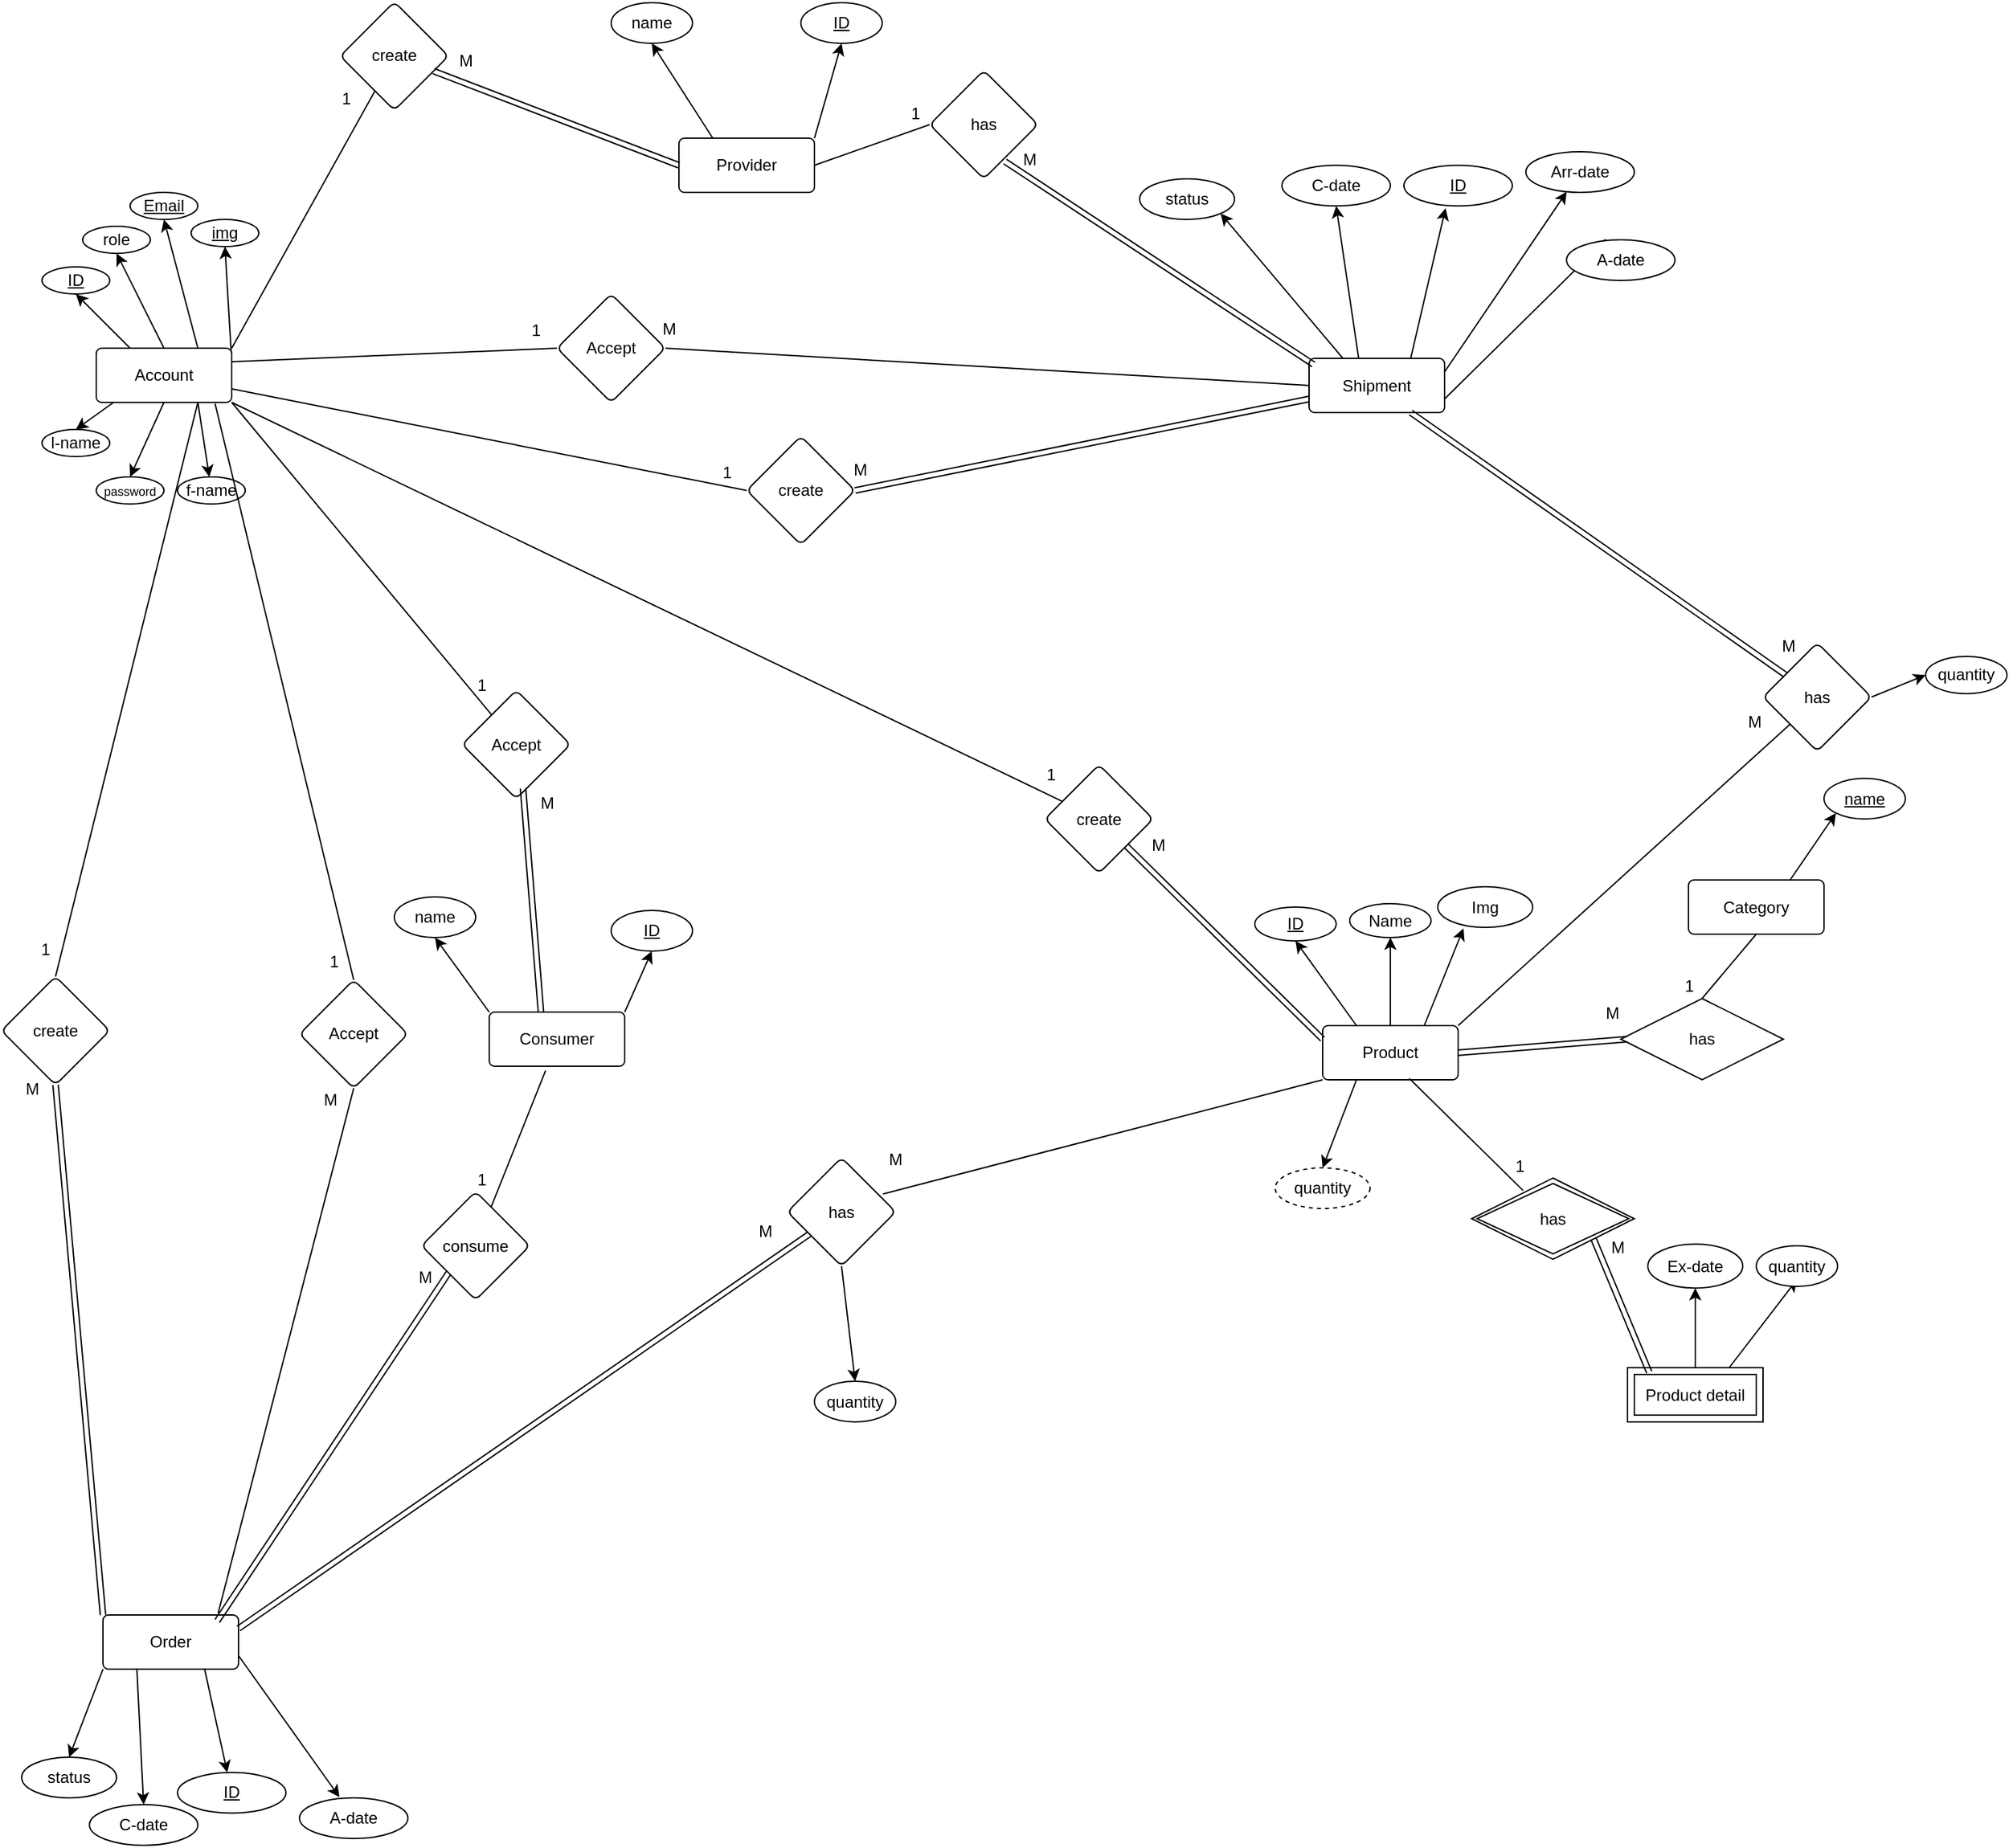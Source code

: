 <mxfile>
  <diagram id="D_y0IfP-aLZhVkoJl1Kb" name="Page-1">
    <mxGraphModel dx="4408" dy="2956" grid="1" gridSize="10" guides="1" tooltips="1" connect="1" arrows="1" fold="1" page="1" pageScale="1" pageWidth="850" pageHeight="1100" math="0" shadow="0">
      <root>
        <mxCell id="0" />
        <mxCell id="1" parent="0" />
        <mxCell id="10" style="edgeStyle=none;html=1;exitX=0.25;exitY=0;exitDx=0;exitDy=0;entryX=0.5;entryY=1;entryDx=0;entryDy=0;" parent="1" source="2" target="8" edge="1">
          <mxGeometry relative="1" as="geometry" />
        </mxCell>
        <mxCell id="12" style="edgeStyle=none;html=1;exitX=0.75;exitY=0;exitDx=0;exitDy=0;entryX=0.5;entryY=1;entryDx=0;entryDy=0;" parent="1" source="2" target="11" edge="1">
          <mxGeometry relative="1" as="geometry" />
        </mxCell>
        <mxCell id="18" style="edgeStyle=none;html=1;exitX=0.75;exitY=1;exitDx=0;exitDy=0;" parent="1" source="2" target="17" edge="1">
          <mxGeometry relative="1" as="geometry" />
        </mxCell>
        <mxCell id="20" style="edgeStyle=none;html=1;exitX=0.149;exitY=0.962;exitDx=0;exitDy=0;entryX=0.5;entryY=0;entryDx=0;entryDy=0;exitPerimeter=0;" parent="1" source="2" target="19" edge="1">
          <mxGeometry relative="1" as="geometry" />
        </mxCell>
        <mxCell id="25" style="edgeStyle=none;html=1;exitX=0.5;exitY=0;exitDx=0;exitDy=0;entryX=0.5;entryY=1;entryDx=0;entryDy=0;" parent="1" source="2" target="23" edge="1">
          <mxGeometry relative="1" as="geometry" />
        </mxCell>
        <mxCell id="26" style="edgeStyle=none;html=1;exitX=0.5;exitY=1;exitDx=0;exitDy=0;entryX=0.5;entryY=0;entryDx=0;entryDy=0;" parent="1" source="2" target="21" edge="1">
          <mxGeometry relative="1" as="geometry" />
        </mxCell>
        <mxCell id="28" style="edgeStyle=none;html=1;exitX=1;exitY=0.25;exitDx=0;exitDy=0;entryX=0.5;entryY=1;entryDx=0;entryDy=0;" parent="1" source="2" target="27" edge="1">
          <mxGeometry relative="1" as="geometry" />
        </mxCell>
        <mxCell id="2" value="Account" style="rounded=1;arcSize=10;whiteSpace=wrap;html=1;align=center;" parent="1" vertex="1">
          <mxGeometry x="80" y="155" width="100" height="40" as="geometry" />
        </mxCell>
        <mxCell id="74" style="edgeStyle=none;html=1;exitX=1;exitY=0.75;exitDx=0;exitDy=0;entryX=0.369;entryY=-0.019;entryDx=0;entryDy=0;entryPerimeter=0;" parent="1" source="4" target="73" edge="1">
          <mxGeometry relative="1" as="geometry" />
        </mxCell>
        <mxCell id="76" style="edgeStyle=none;html=1;exitX=1;exitY=0.25;exitDx=0;exitDy=0;" parent="1" source="4" target="75" edge="1">
          <mxGeometry relative="1" as="geometry" />
        </mxCell>
        <mxCell id="143" style="edgeStyle=none;html=1;exitX=0.25;exitY=0;exitDx=0;exitDy=0;entryX=1;entryY=1;entryDx=0;entryDy=0;" edge="1" parent="1" source="4" target="71">
          <mxGeometry relative="1" as="geometry" />
        </mxCell>
        <mxCell id="4" value="Shipment" style="rounded=1;arcSize=10;whiteSpace=wrap;html=1;align=center;" parent="1" vertex="1">
          <mxGeometry x="975" y="162.5" width="100" height="40" as="geometry" />
        </mxCell>
        <mxCell id="31" style="edgeStyle=none;html=1;exitX=0.25;exitY=0;exitDx=0;exitDy=0;entryX=0.5;entryY=1;entryDx=0;entryDy=0;" parent="1" source="5" target="30" edge="1">
          <mxGeometry relative="1" as="geometry" />
        </mxCell>
        <mxCell id="33" style="edgeStyle=none;html=1;exitX=0.5;exitY=0;exitDx=0;exitDy=0;entryX=0.5;entryY=1;entryDx=0;entryDy=0;" parent="1" source="5" target="32" edge="1">
          <mxGeometry relative="1" as="geometry" />
        </mxCell>
        <mxCell id="37" style="edgeStyle=none;html=1;exitX=0.75;exitY=0;exitDx=0;exitDy=0;entryX=0.5;entryY=0.833;entryDx=0;entryDy=0;entryPerimeter=0;" parent="1" source="58" target="36" edge="1">
          <mxGeometry relative="1" as="geometry">
            <mxPoint x="1295" y="925" as="sourcePoint" />
            <mxPoint x="1295" y="842.5" as="targetPoint" />
          </mxGeometry>
        </mxCell>
        <mxCell id="150" style="edgeStyle=none;html=1;exitX=0.25;exitY=1;exitDx=0;exitDy=0;entryX=0.5;entryY=0;entryDx=0;entryDy=0;" edge="1" parent="1" source="5" target="49">
          <mxGeometry relative="1" as="geometry" />
        </mxCell>
        <mxCell id="5" value="Product" style="rounded=1;arcSize=10;whiteSpace=wrap;html=1;align=center;" parent="1" vertex="1">
          <mxGeometry x="985" y="655" width="100" height="40" as="geometry" />
        </mxCell>
        <mxCell id="125" style="edgeStyle=none;html=1;exitX=1;exitY=0;exitDx=0;exitDy=0;entryX=0.5;entryY=1;entryDx=0;entryDy=0;" edge="1" parent="1" source="6" target="118">
          <mxGeometry relative="1" as="geometry" />
        </mxCell>
        <mxCell id="149" style="edgeStyle=none;html=1;exitX=0.25;exitY=0;exitDx=0;exitDy=0;entryX=0.5;entryY=1;entryDx=0;entryDy=0;" edge="1" parent="1" source="6" target="120">
          <mxGeometry relative="1" as="geometry" />
        </mxCell>
        <mxCell id="6" value="Provider" style="rounded=1;arcSize=10;whiteSpace=wrap;html=1;align=center;" parent="1" vertex="1">
          <mxGeometry x="510" width="100" height="40" as="geometry" />
        </mxCell>
        <mxCell id="8" value="&lt;u&gt;ID&lt;/u&gt;" style="ellipse;whiteSpace=wrap;html=1;align=center;" parent="1" vertex="1">
          <mxGeometry x="40" y="95" width="50" height="20" as="geometry" />
        </mxCell>
        <mxCell id="11" value="&lt;u&gt;Email&lt;/u&gt;" style="ellipse;whiteSpace=wrap;html=1;align=center;" parent="1" vertex="1">
          <mxGeometry x="105" y="40" width="50" height="20" as="geometry" />
        </mxCell>
        <mxCell id="17" value="f-name" style="ellipse;whiteSpace=wrap;html=1;align=center;" parent="1" vertex="1">
          <mxGeometry x="140" y="250" width="50" height="20" as="geometry" />
        </mxCell>
        <mxCell id="19" value="l-name" style="ellipse;whiteSpace=wrap;html=1;align=center;" parent="1" vertex="1">
          <mxGeometry x="40" y="215" width="50" height="20" as="geometry" />
        </mxCell>
        <mxCell id="21" value="&lt;font style=&quot;font-size: 9px;&quot;&gt;password&lt;/font&gt;" style="ellipse;whiteSpace=wrap;html=1;align=center;" parent="1" vertex="1">
          <mxGeometry x="80" y="250" width="50" height="20" as="geometry" />
        </mxCell>
        <mxCell id="23" value="role" style="ellipse;whiteSpace=wrap;html=1;align=center;" parent="1" vertex="1">
          <mxGeometry x="70" y="65" width="50" height="20" as="geometry" />
        </mxCell>
        <mxCell id="27" value="&lt;u&gt;img&lt;/u&gt;" style="ellipse;whiteSpace=wrap;html=1;align=center;" parent="1" vertex="1">
          <mxGeometry x="150" y="60" width="50" height="20" as="geometry" />
        </mxCell>
        <mxCell id="30" value="&lt;u&gt;ID&lt;/u&gt;" style="ellipse;whiteSpace=wrap;html=1;align=center;" parent="1" vertex="1">
          <mxGeometry x="935" y="567.5" width="60" height="25" as="geometry" />
        </mxCell>
        <mxCell id="32" value="Name" style="ellipse;whiteSpace=wrap;html=1;align=center;" parent="1" vertex="1">
          <mxGeometry x="1005" y="565" width="60" height="25" as="geometry" />
        </mxCell>
        <mxCell id="34" value="Img" style="ellipse;whiteSpace=wrap;html=1;align=center;" parent="1" vertex="1">
          <mxGeometry x="1070" y="552.5" width="70" height="30" as="geometry" />
        </mxCell>
        <mxCell id="36" value="quantity" style="ellipse;whiteSpace=wrap;html=1;align=center;" parent="1" vertex="1">
          <mxGeometry x="1305" y="817.5" width="60" height="30" as="geometry" />
        </mxCell>
        <mxCell id="260" style="edgeStyle=none;html=1;exitX=0.75;exitY=0;exitDx=0;exitDy=0;entryX=0;entryY=1;entryDx=0;entryDy=0;" edge="1" parent="1" source="38" target="59">
          <mxGeometry relative="1" as="geometry" />
        </mxCell>
        <mxCell id="38" value="Category" style="rounded=1;arcSize=10;whiteSpace=wrap;html=1;align=center;" parent="1" vertex="1">
          <mxGeometry x="1255" y="547.5" width="100" height="40" as="geometry" />
        </mxCell>
        <mxCell id="56" style="edgeStyle=none;html=1;exitX=0.5;exitY=0;exitDx=0;exitDy=0;entryX=0.5;entryY=1;entryDx=0;entryDy=0;" parent="1" source="58" target="55" edge="1">
          <mxGeometry relative="1" as="geometry">
            <mxPoint x="1255.4" y="925.52" as="sourcePoint" />
          </mxGeometry>
        </mxCell>
        <mxCell id="49" value="quantity" style="ellipse;whiteSpace=wrap;html=1;align=center;dashed=1;" parent="1" vertex="1">
          <mxGeometry x="950" y="760" width="70" height="30" as="geometry" />
        </mxCell>
        <mxCell id="55" value="Ex-date" style="ellipse;whiteSpace=wrap;html=1;align=center;" parent="1" vertex="1">
          <mxGeometry x="1225" y="816.25" width="70" height="32.5" as="geometry" />
        </mxCell>
        <mxCell id="57" value="has" style="shape=rhombus;double=1;perimeter=rhombusPerimeter;whiteSpace=wrap;html=1;align=center;" parent="1" vertex="1">
          <mxGeometry x="1095" y="767.5" width="120" height="60" as="geometry" />
        </mxCell>
        <mxCell id="58" value="&lt;span style=&quot;color: rgb(0, 0, 0);&quot;&gt;Product detail&lt;/span&gt;" style="shape=ext;margin=3;double=1;whiteSpace=wrap;html=1;align=center;" parent="1" vertex="1">
          <mxGeometry x="1210" y="907.5" width="100" height="40" as="geometry" />
        </mxCell>
        <mxCell id="59" value="&lt;u&gt;name&lt;/u&gt;" style="ellipse;whiteSpace=wrap;html=1;align=center;" parent="1" vertex="1">
          <mxGeometry x="1355" y="472.5" width="60" height="30" as="geometry" />
        </mxCell>
        <mxCell id="61" value="has" style="shape=rhombus;perimeter=rhombusPerimeter;whiteSpace=wrap;html=1;align=center;" parent="1" vertex="1">
          <mxGeometry x="1205" y="635" width="120" height="60" as="geometry" />
        </mxCell>
        <mxCell id="66" value="&lt;u&gt;ID&lt;/u&gt;" style="ellipse;whiteSpace=wrap;html=1;align=center;" parent="1" vertex="1">
          <mxGeometry x="1045" y="20" width="80" height="30" as="geometry" />
        </mxCell>
        <mxCell id="69" value="C-date" style="ellipse;whiteSpace=wrap;html=1;align=center;" parent="1" vertex="1">
          <mxGeometry x="955" y="20" width="80" height="30" as="geometry" />
        </mxCell>
        <mxCell id="70" style="edgeStyle=none;html=1;entryX=0.5;entryY=1;entryDx=0;entryDy=0;exitX=0.365;exitY=-0.014;exitDx=0;exitDy=0;exitPerimeter=0;" parent="1" source="4" target="69" edge="1">
          <mxGeometry relative="1" as="geometry" />
        </mxCell>
        <mxCell id="71" value="status" style="ellipse;whiteSpace=wrap;html=1;align=center;" parent="1" vertex="1">
          <mxGeometry x="850" y="30" width="70" height="30" as="geometry" />
        </mxCell>
        <mxCell id="73" value="A-date" style="ellipse;whiteSpace=wrap;html=1;align=center;" parent="1" vertex="1">
          <mxGeometry x="1165" y="75" width="80" height="30" as="geometry" />
        </mxCell>
        <mxCell id="75" value="Arr-date" style="ellipse;whiteSpace=wrap;html=1;align=center;" parent="1" vertex="1">
          <mxGeometry x="1135" y="10" width="80" height="30" as="geometry" />
        </mxCell>
        <mxCell id="87" style="edgeStyle=none;html=1;exitX=0.75;exitY=1;exitDx=0;exitDy=0;" edge="1" parent="1" source="91" target="92">
          <mxGeometry relative="1" as="geometry" />
        </mxCell>
        <mxCell id="88" style="edgeStyle=none;html=1;exitX=0;exitY=1;exitDx=0;exitDy=0;entryX=0.5;entryY=0;entryDx=0;entryDy=0;" edge="1" parent="1" source="91" target="95">
          <mxGeometry relative="1" as="geometry" />
        </mxCell>
        <mxCell id="89" style="edgeStyle=none;html=1;exitX=1;exitY=0.75;exitDx=0;exitDy=0;entryX=0.369;entryY=-0.019;entryDx=0;entryDy=0;entryPerimeter=0;" edge="1" parent="1" source="91" target="96">
          <mxGeometry relative="1" as="geometry" />
        </mxCell>
        <mxCell id="91" value="Order" style="rounded=1;arcSize=10;whiteSpace=wrap;html=1;align=center;" vertex="1" parent="1">
          <mxGeometry x="85" y="1090" width="100" height="40" as="geometry" />
        </mxCell>
        <mxCell id="92" value="&lt;u&gt;ID&lt;/u&gt;" style="ellipse;whiteSpace=wrap;html=1;align=center;" vertex="1" parent="1">
          <mxGeometry x="140" y="1206.25" width="80" height="30" as="geometry" />
        </mxCell>
        <mxCell id="93" value="C-date" style="ellipse;whiteSpace=wrap;html=1;align=center;" vertex="1" parent="1">
          <mxGeometry x="75" y="1230" width="80" height="30" as="geometry" />
        </mxCell>
        <mxCell id="94" style="edgeStyle=none;html=1;entryX=0.5;entryY=0;entryDx=0;entryDy=0;exitX=0.25;exitY=1;exitDx=0;exitDy=0;" edge="1" parent="1" source="91" target="93">
          <mxGeometry relative="1" as="geometry" />
        </mxCell>
        <mxCell id="95" value="status" style="ellipse;whiteSpace=wrap;html=1;align=center;" vertex="1" parent="1">
          <mxGeometry x="25" y="1195" width="70" height="30" as="geometry" />
        </mxCell>
        <mxCell id="96" value="A-date" style="ellipse;whiteSpace=wrap;html=1;align=center;" vertex="1" parent="1">
          <mxGeometry x="230" y="1225" width="80" height="30" as="geometry" />
        </mxCell>
        <mxCell id="98" value="create" style="rhombus;whiteSpace=wrap;html=1;rounded=1;arcSize=10;" vertex="1" parent="1">
          <mxGeometry x="560" y="220" width="80" height="80" as="geometry" />
        </mxCell>
        <mxCell id="103" value="Accept" style="rhombus;whiteSpace=wrap;html=1;rounded=1;arcSize=10;" vertex="1" parent="1">
          <mxGeometry x="420" y="115" width="80" height="80" as="geometry" />
        </mxCell>
        <mxCell id="108" value="create" style="rhombus;whiteSpace=wrap;html=1;rounded=1;arcSize=10;" vertex="1" parent="1">
          <mxGeometry x="10" y="618.75" width="80" height="80" as="geometry" />
        </mxCell>
        <mxCell id="111" value="Accept" style="rhombus;whiteSpace=wrap;html=1;rounded=1;arcSize=10;" vertex="1" parent="1">
          <mxGeometry x="230" y="621.25" width="80" height="80" as="geometry" />
        </mxCell>
        <mxCell id="118" value="&lt;u&gt;ID&lt;/u&gt;" style="ellipse;whiteSpace=wrap;html=1;align=center;" vertex="1" parent="1">
          <mxGeometry x="600" y="-100" width="60" height="30" as="geometry" />
        </mxCell>
        <mxCell id="120" value="name" style="ellipse;whiteSpace=wrap;html=1;align=center;" vertex="1" parent="1">
          <mxGeometry x="460" y="-100" width="60" height="30" as="geometry" />
        </mxCell>
        <mxCell id="127" style="edgeStyle=none;html=1;exitX=1;exitY=0;exitDx=0;exitDy=0;entryX=0.5;entryY=1;entryDx=0;entryDy=0;" edge="1" parent="1" source="129" target="130">
          <mxGeometry relative="1" as="geometry" />
        </mxCell>
        <mxCell id="128" style="edgeStyle=none;html=1;exitX=0;exitY=0;exitDx=0;exitDy=0;entryX=0.5;entryY=1;entryDx=0;entryDy=0;" edge="1" parent="1" source="129" target="131">
          <mxGeometry relative="1" as="geometry" />
        </mxCell>
        <mxCell id="129" value="Consumer" style="rounded=1;arcSize=10;whiteSpace=wrap;html=1;align=center;" vertex="1" parent="1">
          <mxGeometry x="370" y="645" width="100" height="40" as="geometry" />
        </mxCell>
        <mxCell id="130" value="&lt;u&gt;ID&lt;/u&gt;" style="ellipse;whiteSpace=wrap;html=1;align=center;" vertex="1" parent="1">
          <mxGeometry x="460" y="570" width="60" height="30" as="geometry" />
        </mxCell>
        <mxCell id="131" value="name" style="ellipse;whiteSpace=wrap;html=1;align=center;" vertex="1" parent="1">
          <mxGeometry x="300" y="560" width="60" height="30" as="geometry" />
        </mxCell>
        <mxCell id="132" value="has" style="rhombus;whiteSpace=wrap;html=1;rounded=1;arcSize=10;" vertex="1" parent="1">
          <mxGeometry x="695" y="-50" width="80" height="80" as="geometry" />
        </mxCell>
        <mxCell id="137" value="consume" style="rhombus;whiteSpace=wrap;html=1;rounded=1;arcSize=10;" vertex="1" parent="1">
          <mxGeometry x="320" y="777.5" width="80" height="80" as="geometry" />
        </mxCell>
        <mxCell id="144" style="edgeStyle=none;html=1;exitX=0.75;exitY=0;exitDx=0;exitDy=0;entryX=0.384;entryY=1.056;entryDx=0;entryDy=0;entryPerimeter=0;" edge="1" parent="1" source="4" target="66">
          <mxGeometry relative="1" as="geometry" />
        </mxCell>
        <mxCell id="200" style="edgeStyle=none;html=1;exitX=0.5;exitY=1;exitDx=0;exitDy=0;entryX=0.5;entryY=0;entryDx=0;entryDy=0;" edge="1" parent="1" source="153" target="199">
          <mxGeometry relative="1" as="geometry" />
        </mxCell>
        <mxCell id="153" value="has" style="rhombus;whiteSpace=wrap;html=1;rounded=1;arcSize=10;" vertex="1" parent="1">
          <mxGeometry x="590" y="752.5" width="80" height="80" as="geometry" />
        </mxCell>
        <mxCell id="202" style="edgeStyle=none;html=1;exitX=1;exitY=0.5;exitDx=0;exitDy=0;entryX=0;entryY=0.5;entryDx=0;entryDy=0;" edge="1" parent="1" source="158" target="201">
          <mxGeometry relative="1" as="geometry" />
        </mxCell>
        <mxCell id="158" value="has" style="rhombus;whiteSpace=wrap;html=1;rounded=1;arcSize=10;" vertex="1" parent="1">
          <mxGeometry x="1310" y="372.5" width="80" height="80" as="geometry" />
        </mxCell>
        <mxCell id="167" value="create" style="rhombus;whiteSpace=wrap;html=1;rounded=1;arcSize=10;" vertex="1" parent="1">
          <mxGeometry x="780" y="462.5" width="80" height="80" as="geometry" />
        </mxCell>
        <mxCell id="178" value="create" style="rhombus;whiteSpace=wrap;html=1;rounded=1;arcSize=10;" vertex="1" parent="1">
          <mxGeometry x="260" y="-100.63" width="80" height="80" as="geometry" />
        </mxCell>
        <mxCell id="183" value="Accept" style="rhombus;whiteSpace=wrap;html=1;rounded=1;arcSize=10;" vertex="1" parent="1">
          <mxGeometry x="350" y="407.5" width="80" height="80" as="geometry" />
        </mxCell>
        <mxCell id="195" value="" style="shape=link;html=1;rounded=0;entryX=0.695;entryY=0.84;entryDx=0;entryDy=0;entryPerimeter=0;exitX=0.033;exitY=0.114;exitDx=0;exitDy=0;exitPerimeter=0;" edge="1" parent="1" source="4" target="132">
          <mxGeometry relative="1" as="geometry">
            <mxPoint x="730" y="70" as="sourcePoint" />
            <mxPoint x="890" y="70" as="targetPoint" />
          </mxGeometry>
        </mxCell>
        <mxCell id="196" value="M" style="resizable=0;html=1;whiteSpace=wrap;align=right;verticalAlign=bottom;" connectable="0" vertex="1" parent="195">
          <mxGeometry x="1" relative="1" as="geometry">
            <mxPoint x="25" y="7" as="offset" />
          </mxGeometry>
        </mxCell>
        <mxCell id="197" value="" style="endArrow=none;html=1;rounded=0;exitX=1;exitY=0.5;exitDx=0;exitDy=0;entryX=0;entryY=0.5;entryDx=0;entryDy=0;" edge="1" parent="1" source="6" target="132">
          <mxGeometry relative="1" as="geometry">
            <mxPoint x="740" y="50" as="sourcePoint" />
            <mxPoint x="900" y="50" as="targetPoint" />
          </mxGeometry>
        </mxCell>
        <mxCell id="198" value="1" style="resizable=0;html=1;whiteSpace=wrap;align=right;verticalAlign=bottom;" connectable="0" vertex="1" parent="197">
          <mxGeometry x="1" relative="1" as="geometry">
            <mxPoint x="-5" as="offset" />
          </mxGeometry>
        </mxCell>
        <mxCell id="199" value="quantity" style="ellipse;whiteSpace=wrap;html=1;align=center;" vertex="1" parent="1">
          <mxGeometry x="610" y="917.5" width="60" height="30" as="geometry" />
        </mxCell>
        <mxCell id="201" value="quantity" style="ellipse;whiteSpace=wrap;html=1;align=center;" vertex="1" parent="1">
          <mxGeometry x="1430" y="382.5" width="60" height="27.5" as="geometry" />
        </mxCell>
        <mxCell id="203" value="" style="shape=link;html=1;rounded=0;exitX=0;exitY=0.5;exitDx=0;exitDy=0;" edge="1" parent="1" source="6" target="178">
          <mxGeometry relative="1" as="geometry">
            <mxPoint x="520" y="90" as="sourcePoint" />
            <mxPoint x="500" y="-1" as="targetPoint" />
          </mxGeometry>
        </mxCell>
        <mxCell id="204" value="M" style="resizable=0;html=1;whiteSpace=wrap;align=right;verticalAlign=bottom;" connectable="0" vertex="1" parent="203">
          <mxGeometry x="1" relative="1" as="geometry">
            <mxPoint x="31" y="1" as="offset" />
          </mxGeometry>
        </mxCell>
        <mxCell id="205" value="" style="endArrow=none;html=1;rounded=0;exitX=1;exitY=0;exitDx=0;exitDy=0;" edge="1" parent="1" source="2" target="178">
          <mxGeometry relative="1" as="geometry">
            <mxPoint x="295" y="60" as="sourcePoint" />
            <mxPoint x="380" y="30" as="targetPoint" />
          </mxGeometry>
        </mxCell>
        <mxCell id="206" value="1" style="resizable=0;html=1;whiteSpace=wrap;align=right;verticalAlign=bottom;" connectable="0" vertex="1" parent="205">
          <mxGeometry x="1" relative="1" as="geometry">
            <mxPoint x="-16" y="15" as="offset" />
          </mxGeometry>
        </mxCell>
        <mxCell id="209" value="" style="endArrow=none;html=1;rounded=0;exitX=1;exitY=0.25;exitDx=0;exitDy=0;entryX=0;entryY=0.5;entryDx=0;entryDy=0;" edge="1" parent="1" source="2" target="103">
          <mxGeometry relative="1" as="geometry">
            <mxPoint x="190" y="165" as="sourcePoint" />
            <mxPoint x="296" y="-25" as="targetPoint" />
          </mxGeometry>
        </mxCell>
        <mxCell id="210" value="1" style="resizable=0;html=1;whiteSpace=wrap;align=right;verticalAlign=bottom;" connectable="0" vertex="1" parent="209">
          <mxGeometry x="1" relative="1" as="geometry">
            <mxPoint x="-10" y="-5" as="offset" />
          </mxGeometry>
        </mxCell>
        <mxCell id="211" value="" style="shape=link;html=1;rounded=0;entryX=1;entryY=0.5;entryDx=0;entryDy=0;exitX=0;exitY=0.75;exitDx=0;exitDy=0;" edge="1" parent="1" source="4" target="98">
          <mxGeometry relative="1" as="geometry">
            <mxPoint x="1015" y="213" as="sourcePoint" />
            <mxPoint x="540" y="195" as="targetPoint" />
          </mxGeometry>
        </mxCell>
        <mxCell id="212" value="M" style="resizable=0;html=1;whiteSpace=wrap;align=right;verticalAlign=bottom;" connectable="0" vertex="1" parent="211">
          <mxGeometry x="1" relative="1" as="geometry">
            <mxPoint x="10" y="-6" as="offset" />
          </mxGeometry>
        </mxCell>
        <mxCell id="213" value="" style="endArrow=none;html=1;rounded=0;exitX=1;exitY=0.75;exitDx=0;exitDy=0;entryX=0;entryY=0.5;entryDx=0;entryDy=0;" edge="1" parent="1" source="2" target="98">
          <mxGeometry relative="1" as="geometry">
            <mxPoint x="190" y="175" as="sourcePoint" />
            <mxPoint x="430" y="165" as="targetPoint" />
          </mxGeometry>
        </mxCell>
        <mxCell id="214" value="1" style="resizable=0;html=1;whiteSpace=wrap;align=right;verticalAlign=bottom;" connectable="0" vertex="1" parent="213">
          <mxGeometry x="1" relative="1" as="geometry">
            <mxPoint x="-10" y="-5" as="offset" />
          </mxGeometry>
        </mxCell>
        <mxCell id="215" value="" style="shape=link;html=1;rounded=0;exitX=0;exitY=0.25;exitDx=0;exitDy=0;" edge="1" parent="1" source="5" target="167">
          <mxGeometry relative="1" as="geometry">
            <mxPoint x="985" y="203" as="sourcePoint" />
            <mxPoint x="650" y="270" as="targetPoint" />
          </mxGeometry>
        </mxCell>
        <mxCell id="216" value="M" style="resizable=0;html=1;whiteSpace=wrap;align=right;verticalAlign=bottom;" connectable="0" vertex="1" parent="215">
          <mxGeometry x="1" relative="1" as="geometry">
            <mxPoint x="30" y="8" as="offset" />
          </mxGeometry>
        </mxCell>
        <mxCell id="219" value="" style="endArrow=none;html=1;rounded=0;exitX=1;exitY=1;exitDx=0;exitDy=0;" edge="1" parent="1" source="2" target="167">
          <mxGeometry relative="1" as="geometry">
            <mxPoint x="260" y="290" as="sourcePoint" />
            <mxPoint x="640" y="365" as="targetPoint" />
          </mxGeometry>
        </mxCell>
        <mxCell id="220" value="1" style="resizable=0;html=1;whiteSpace=wrap;align=right;verticalAlign=bottom;" connectable="0" vertex="1" parent="219">
          <mxGeometry x="1" relative="1" as="geometry">
            <mxPoint x="-3" y="-11" as="offset" />
          </mxGeometry>
        </mxCell>
        <mxCell id="221" value="" style="shape=link;html=1;rounded=0;exitX=0.75;exitY=1;exitDx=0;exitDy=0;" edge="1" parent="1" source="4" target="158">
          <mxGeometry relative="1" as="geometry">
            <mxPoint x="1215" y="432.5" as="sourcePoint" />
            <mxPoint x="805" y="382.5" as="targetPoint" />
          </mxGeometry>
        </mxCell>
        <mxCell id="222" value="M" style="resizable=0;html=1;whiteSpace=wrap;align=right;verticalAlign=bottom;" connectable="0" vertex="1" parent="221">
          <mxGeometry x="1" relative="1" as="geometry">
            <mxPoint x="9" y="-13" as="offset" />
          </mxGeometry>
        </mxCell>
        <mxCell id="223" style="edgeStyle=none;html=1;exitX=0.75;exitY=0;exitDx=0;exitDy=0;entryX=0.271;entryY=1.024;entryDx=0;entryDy=0;entryPerimeter=0;" edge="1" parent="1" source="5" target="34">
          <mxGeometry relative="1" as="geometry" />
        </mxCell>
        <mxCell id="224" value="" style="endArrow=none;html=1;rounded=0;exitX=1;exitY=0;exitDx=0;exitDy=0;entryX=0;entryY=1;entryDx=0;entryDy=0;" edge="1" parent="1" source="5" target="158">
          <mxGeometry relative="1" as="geometry">
            <mxPoint x="1110" y="280" as="sourcePoint" />
            <mxPoint x="1195" y="250" as="targetPoint" />
          </mxGeometry>
        </mxCell>
        <mxCell id="225" value="M" style="resizable=0;html=1;whiteSpace=wrap;align=right;verticalAlign=bottom;" connectable="0" vertex="1" parent="224">
          <mxGeometry x="1" relative="1" as="geometry">
            <mxPoint x="-20" y="7" as="offset" />
          </mxGeometry>
        </mxCell>
        <mxCell id="228" value="" style="shape=link;html=1;rounded=0;exitX=1;exitY=0.25;exitDx=0;exitDy=0;" edge="1" parent="1" source="91" target="153">
          <mxGeometry relative="1" as="geometry">
            <mxPoint x="702.5" y="703" as="sourcePoint" />
            <mxPoint x="557.5" y="560" as="targetPoint" />
          </mxGeometry>
        </mxCell>
        <mxCell id="229" value="M" style="resizable=0;html=1;whiteSpace=wrap;align=right;verticalAlign=bottom;" connectable="0" vertex="1" parent="228">
          <mxGeometry x="1" relative="1" as="geometry">
            <mxPoint x="-26" y="7" as="offset" />
          </mxGeometry>
        </mxCell>
        <mxCell id="230" value="" style="endArrow=none;html=1;rounded=0;exitX=0;exitY=1;exitDx=0;exitDy=0;entryX=0.883;entryY=0.334;entryDx=0;entryDy=0;entryPerimeter=0;" edge="1" parent="1" source="5" target="153">
          <mxGeometry relative="1" as="geometry">
            <mxPoint x="1095" y="665" as="sourcePoint" />
            <mxPoint x="1340" y="443" as="targetPoint" />
          </mxGeometry>
        </mxCell>
        <mxCell id="231" value="M" style="resizable=0;html=1;whiteSpace=wrap;align=right;verticalAlign=bottom;" connectable="0" vertex="1" parent="230">
          <mxGeometry x="1" relative="1" as="geometry">
            <mxPoint x="16" y="-17" as="offset" />
          </mxGeometry>
        </mxCell>
        <mxCell id="232" value="" style="shape=link;html=1;rounded=0;exitX=0.843;exitY=0.112;exitDx=0;exitDy=0;exitPerimeter=0;entryX=0;entryY=1;entryDx=0;entryDy=0;" edge="1" parent="1" source="91" target="137">
          <mxGeometry relative="1" as="geometry">
            <mxPoint x="195" y="1110" as="sourcePoint" />
            <mxPoint x="616" y="819" as="targetPoint" />
          </mxGeometry>
        </mxCell>
        <mxCell id="233" value="M" style="resizable=0;html=1;whiteSpace=wrap;align=right;verticalAlign=bottom;" connectable="0" vertex="1" parent="232">
          <mxGeometry x="1" relative="1" as="geometry">
            <mxPoint x="-10" y="12" as="offset" />
          </mxGeometry>
        </mxCell>
        <mxCell id="234" value="" style="endArrow=none;html=1;rounded=0;exitX=0.416;exitY=1.08;exitDx=0;exitDy=0;exitPerimeter=0;" edge="1" parent="1" source="129" target="137">
          <mxGeometry relative="1" as="geometry">
            <mxPoint x="410" y="618.75" as="sourcePoint" />
            <mxPoint x="790" y="693.75" as="targetPoint" />
          </mxGeometry>
        </mxCell>
        <mxCell id="235" value="1" style="resizable=0;html=1;whiteSpace=wrap;align=right;verticalAlign=bottom;" connectable="0" vertex="1" parent="234">
          <mxGeometry x="1" relative="1" as="geometry">
            <mxPoint x="-2" y="-11" as="offset" />
          </mxGeometry>
        </mxCell>
        <mxCell id="236" value="" style="shape=link;html=1;rounded=0;exitX=0.382;exitY=0.004;exitDx=0;exitDy=0;entryX=0.562;entryY=0.905;entryDx=0;entryDy=0;entryPerimeter=0;exitPerimeter=0;" edge="1" parent="1" source="129" target="183">
          <mxGeometry relative="1" as="geometry">
            <mxPoint x="610" y="580" as="sourcePoint" />
            <mxPoint x="465" y="437" as="targetPoint" />
          </mxGeometry>
        </mxCell>
        <mxCell id="237" value="M" style="resizable=0;html=1;whiteSpace=wrap;align=right;verticalAlign=bottom;" connectable="0" vertex="1" parent="236">
          <mxGeometry x="1" relative="1" as="geometry">
            <mxPoint x="25" y="20" as="offset" />
          </mxGeometry>
        </mxCell>
        <mxCell id="239" value="" style="endArrow=none;html=1;rounded=0;exitX=1;exitY=1;exitDx=0;exitDy=0;" edge="1" parent="1" source="2" target="183">
          <mxGeometry relative="1" as="geometry">
            <mxPoint x="190" y="175" as="sourcePoint" />
            <mxPoint x="430" y="165" as="targetPoint" />
          </mxGeometry>
        </mxCell>
        <mxCell id="240" value="1" style="resizable=0;html=1;whiteSpace=wrap;align=right;verticalAlign=bottom;" connectable="0" vertex="1" parent="239">
          <mxGeometry x="1" relative="1" as="geometry">
            <mxPoint x="-2" y="-13" as="offset" />
          </mxGeometry>
        </mxCell>
        <mxCell id="241" value="" style="endArrow=none;html=1;rounded=0;exitX=0;exitY=0.5;exitDx=0;exitDy=0;entryX=1;entryY=0.5;entryDx=0;entryDy=0;" edge="1" parent="1" source="4" target="103">
          <mxGeometry relative="1" as="geometry">
            <mxPoint x="400" y="80" as="sourcePoint" />
            <mxPoint x="780" y="155" as="targetPoint" />
          </mxGeometry>
        </mxCell>
        <mxCell id="242" value="M" style="resizable=0;html=1;whiteSpace=wrap;align=right;verticalAlign=bottom;" connectable="0" vertex="1" parent="241">
          <mxGeometry x="1" relative="1" as="geometry">
            <mxPoint x="10" y="-5" as="offset" />
          </mxGeometry>
        </mxCell>
        <mxCell id="243" value="" style="endArrow=none;html=1;rounded=0;exitX=0.877;exitY=1.022;exitDx=0;exitDy=0;entryX=0.5;entryY=0;entryDx=0;entryDy=0;exitPerimeter=0;" edge="1" parent="1" source="2" target="111">
          <mxGeometry relative="1" as="geometry">
            <mxPoint x="190" y="195" as="sourcePoint" />
            <mxPoint x="570" y="270" as="targetPoint" />
          </mxGeometry>
        </mxCell>
        <mxCell id="244" value="1" style="resizable=0;html=1;whiteSpace=wrap;align=right;verticalAlign=bottom;" connectable="0" vertex="1" parent="243">
          <mxGeometry x="1" relative="1" as="geometry">
            <mxPoint x="-10" y="-5" as="offset" />
          </mxGeometry>
        </mxCell>
        <mxCell id="245" value="" style="endArrow=none;html=1;rounded=0;exitX=0.85;exitY=-0.035;exitDx=0;exitDy=0;entryX=0.5;entryY=1;entryDx=0;entryDy=0;exitPerimeter=0;" edge="1" parent="1" source="91" target="111">
          <mxGeometry relative="1" as="geometry">
            <mxPoint x="895" y="759.25" as="sourcePoint" />
            <mxPoint x="420" y="731.25" as="targetPoint" />
          </mxGeometry>
        </mxCell>
        <mxCell id="246" value="M" style="resizable=0;html=1;whiteSpace=wrap;align=right;verticalAlign=bottom;" connectable="0" vertex="1" parent="245">
          <mxGeometry x="1" relative="1" as="geometry">
            <mxPoint x="-10" y="17" as="offset" />
          </mxGeometry>
        </mxCell>
        <mxCell id="247" value="" style="endArrow=none;html=1;rounded=0;exitX=0.75;exitY=1;exitDx=0;exitDy=0;entryX=0.5;entryY=0;entryDx=0;entryDy=0;" edge="1" parent="1" source="2" target="108">
          <mxGeometry relative="1" as="geometry">
            <mxPoint x="130" y="372.5" as="sourcePoint" />
            <mxPoint x="743" y="667.5" as="targetPoint" />
          </mxGeometry>
        </mxCell>
        <mxCell id="248" value="1" style="resizable=0;html=1;whiteSpace=wrap;align=right;verticalAlign=bottom;" connectable="0" vertex="1" parent="247">
          <mxGeometry x="1" relative="1" as="geometry">
            <mxPoint x="-3" y="-11" as="offset" />
          </mxGeometry>
        </mxCell>
        <mxCell id="249" value="" style="shape=link;html=1;rounded=0;exitX=0;exitY=0;exitDx=0;exitDy=0;entryX=0.5;entryY=1;entryDx=0;entryDy=0;" edge="1" parent="1" source="91" target="108">
          <mxGeometry relative="1" as="geometry">
            <mxPoint x="265" y="767.5" as="sourcePoint" />
            <mxPoint x="120" y="624.5" as="targetPoint" />
          </mxGeometry>
        </mxCell>
        <mxCell id="250" value="M" style="resizable=0;html=1;whiteSpace=wrap;align=right;verticalAlign=bottom;" connectable="0" vertex="1" parent="249">
          <mxGeometry x="1" relative="1" as="geometry">
            <mxPoint x="-10" y="12" as="offset" />
          </mxGeometry>
        </mxCell>
        <mxCell id="251" value="" style="shape=link;html=1;rounded=0;exitX=1;exitY=0.5;exitDx=0;exitDy=0;" edge="1" parent="1" source="5">
          <mxGeometry relative="1" as="geometry">
            <mxPoint x="1275" y="780.5" as="sourcePoint" />
            <mxPoint x="1210" y="665" as="targetPoint" />
          </mxGeometry>
        </mxCell>
        <mxCell id="252" value="M" style="resizable=0;html=1;whiteSpace=wrap;align=right;verticalAlign=bottom;" connectable="0" vertex="1" parent="251">
          <mxGeometry x="1" relative="1" as="geometry">
            <mxPoint x="-5" y="-10" as="offset" />
          </mxGeometry>
        </mxCell>
        <mxCell id="253" value="" style="endArrow=none;html=1;rounded=0;exitX=0.5;exitY=1;exitDx=0;exitDy=0;entryX=0.5;entryY=0;entryDx=0;entryDy=0;" edge="1" parent="1" source="38" target="61">
          <mxGeometry relative="1" as="geometry">
            <mxPoint x="1420" y="620" as="sourcePoint" />
            <mxPoint x="1868" y="530" as="targetPoint" />
          </mxGeometry>
        </mxCell>
        <mxCell id="254" value="1" style="resizable=0;html=1;whiteSpace=wrap;align=right;verticalAlign=bottom;" connectable="0" vertex="1" parent="253">
          <mxGeometry x="1" relative="1" as="geometry">
            <mxPoint x="-5" as="offset" />
          </mxGeometry>
        </mxCell>
        <mxCell id="256" value="" style="shape=link;html=1;rounded=0;exitX=0.16;exitY=0.082;exitDx=0;exitDy=0;entryX=1;entryY=1;entryDx=0;entryDy=0;exitPerimeter=0;" edge="1" parent="1" source="58" target="57">
          <mxGeometry relative="1" as="geometry">
            <mxPoint x="1112.5" y="730" as="sourcePoint" />
            <mxPoint x="1237.5" y="720" as="targetPoint" />
          </mxGeometry>
        </mxCell>
        <mxCell id="257" value="M" style="resizable=0;html=1;whiteSpace=wrap;align=right;verticalAlign=bottom;" connectable="0" vertex="1" parent="256">
          <mxGeometry x="1" relative="1" as="geometry">
            <mxPoint x="25" y="15" as="offset" />
          </mxGeometry>
        </mxCell>
        <mxCell id="258" value="" style="endArrow=none;html=1;rounded=0;exitX=0.64;exitY=0.974;exitDx=0;exitDy=0;entryX=0.316;entryY=0.153;entryDx=0;entryDy=0;exitPerimeter=0;entryPerimeter=0;" edge="1" parent="1" source="5" target="57">
          <mxGeometry relative="1" as="geometry">
            <mxPoint x="1190" y="701.25" as="sourcePoint" />
            <mxPoint x="1150" y="748.25" as="targetPoint" />
          </mxGeometry>
        </mxCell>
        <mxCell id="259" value="1" style="resizable=0;html=1;whiteSpace=wrap;align=right;verticalAlign=bottom;" connectable="0" vertex="1" parent="258">
          <mxGeometry x="1" relative="1" as="geometry">
            <mxPoint x="2" y="-9" as="offset" />
          </mxGeometry>
        </mxCell>
      </root>
    </mxGraphModel>
  </diagram>
</mxfile>
